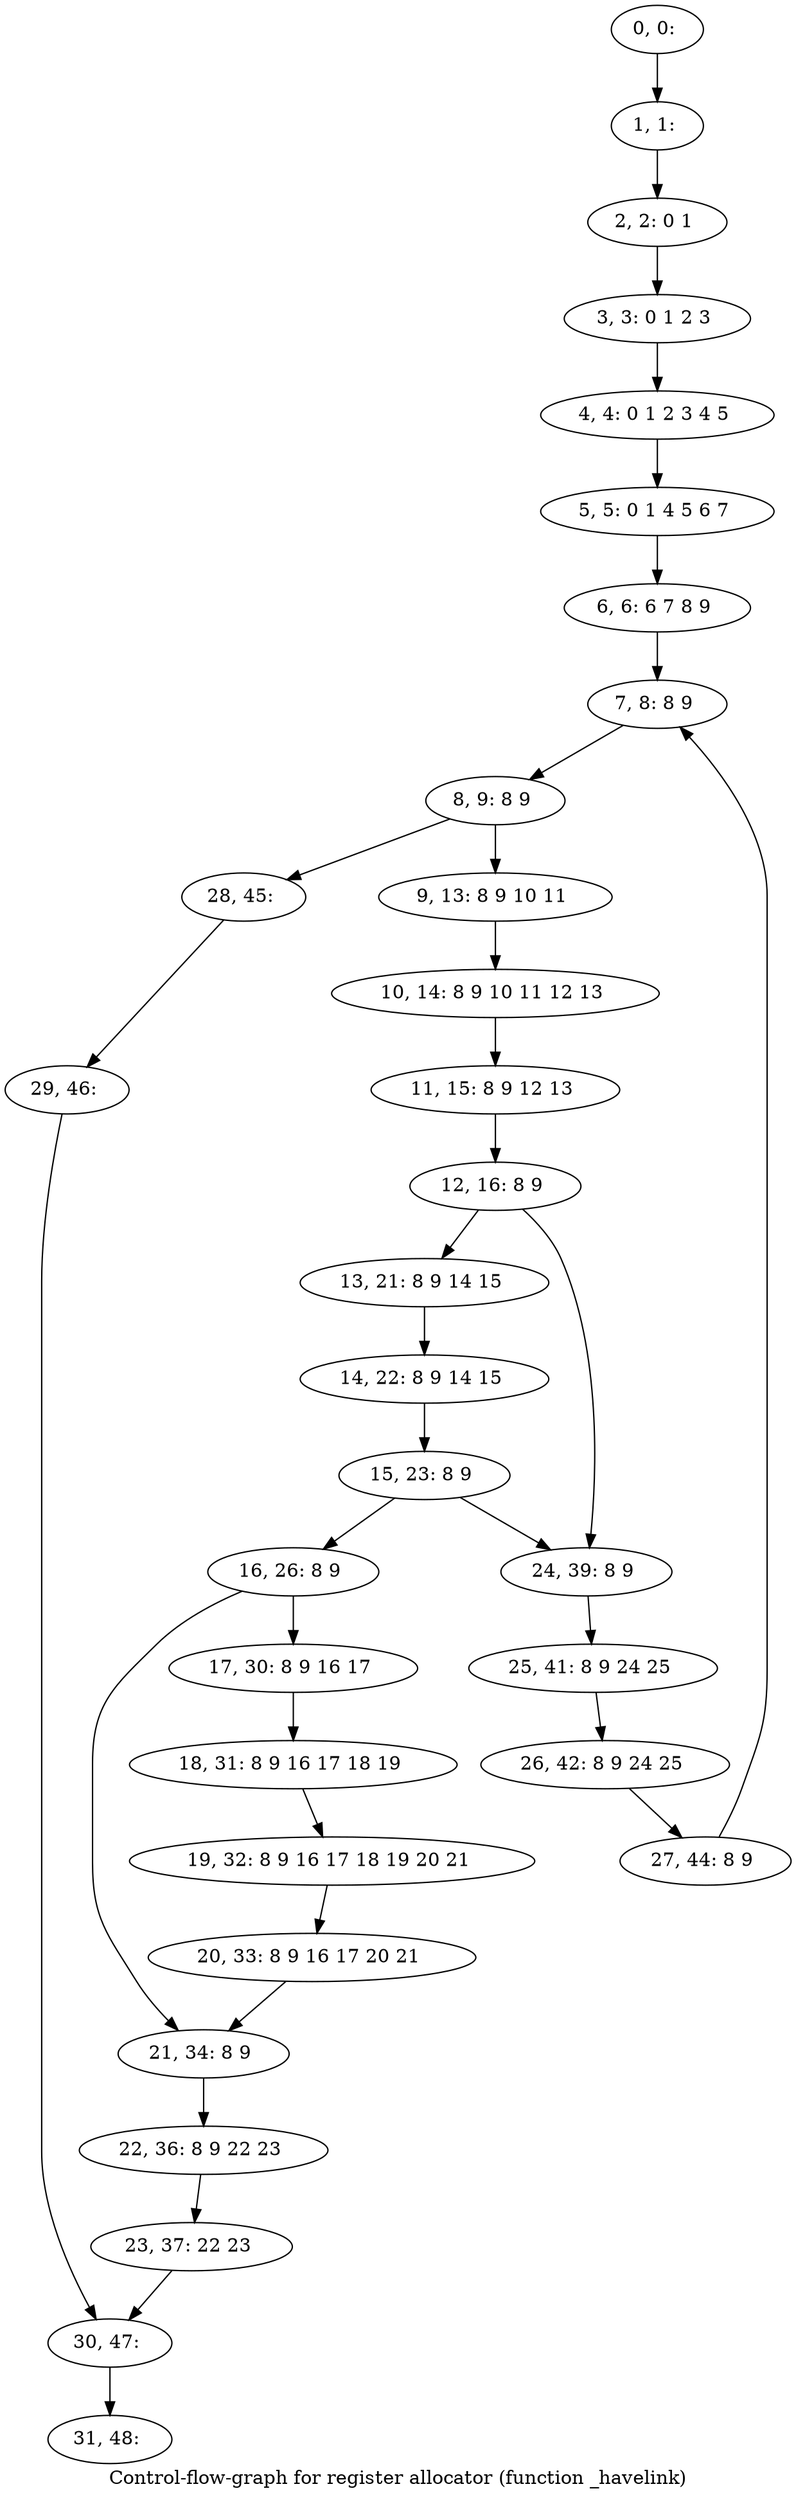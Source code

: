 digraph G {
graph [label="Control-flow-graph for register allocator (function _havelink)"]
0[label="0, 0: "];
1[label="1, 1: "];
2[label="2, 2: 0 1 "];
3[label="3, 3: 0 1 2 3 "];
4[label="4, 4: 0 1 2 3 4 5 "];
5[label="5, 5: 0 1 4 5 6 7 "];
6[label="6, 6: 6 7 8 9 "];
7[label="7, 8: 8 9 "];
8[label="8, 9: 8 9 "];
9[label="9, 13: 8 9 10 11 "];
10[label="10, 14: 8 9 10 11 12 13 "];
11[label="11, 15: 8 9 12 13 "];
12[label="12, 16: 8 9 "];
13[label="13, 21: 8 9 14 15 "];
14[label="14, 22: 8 9 14 15 "];
15[label="15, 23: 8 9 "];
16[label="16, 26: 8 9 "];
17[label="17, 30: 8 9 16 17 "];
18[label="18, 31: 8 9 16 17 18 19 "];
19[label="19, 32: 8 9 16 17 18 19 20 21 "];
20[label="20, 33: 8 9 16 17 20 21 "];
21[label="21, 34: 8 9 "];
22[label="22, 36: 8 9 22 23 "];
23[label="23, 37: 22 23 "];
24[label="24, 39: 8 9 "];
25[label="25, 41: 8 9 24 25 "];
26[label="26, 42: 8 9 24 25 "];
27[label="27, 44: 8 9 "];
28[label="28, 45: "];
29[label="29, 46: "];
30[label="30, 47: "];
31[label="31, 48: "];
0->1 ;
1->2 ;
2->3 ;
3->4 ;
4->5 ;
5->6 ;
6->7 ;
7->8 ;
8->9 ;
8->28 ;
9->10 ;
10->11 ;
11->12 ;
12->13 ;
12->24 ;
13->14 ;
14->15 ;
15->16 ;
15->24 ;
16->17 ;
16->21 ;
17->18 ;
18->19 ;
19->20 ;
20->21 ;
21->22 ;
22->23 ;
23->30 ;
24->25 ;
25->26 ;
26->27 ;
27->7 ;
28->29 ;
29->30 ;
30->31 ;
}
